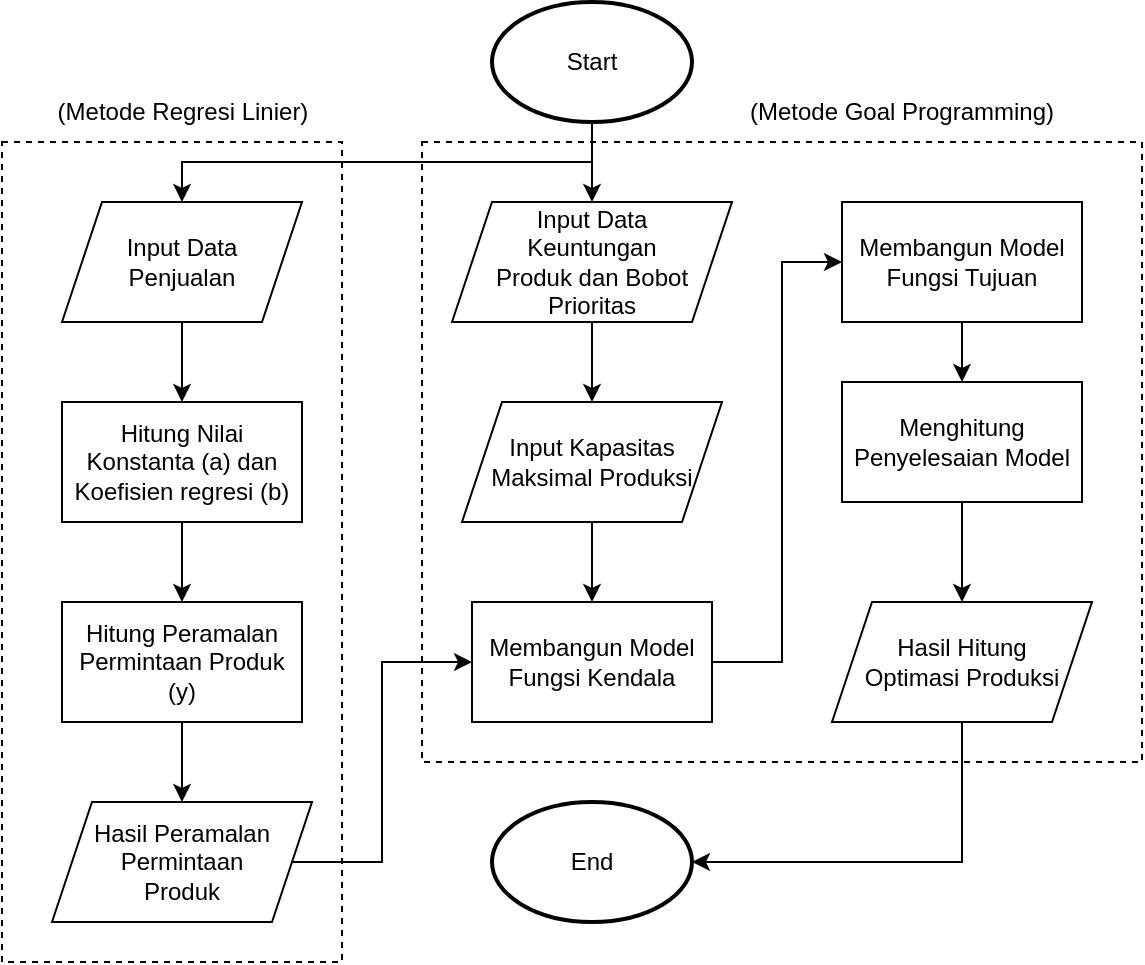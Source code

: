 <mxfile version="24.7.5">
  <diagram name="Page-1" id="04ESzl_w3RXH1Vs6bvv6">
    <mxGraphModel dx="1050" dy="603" grid="1" gridSize="10" guides="1" tooltips="1" connect="1" arrows="1" fold="1" page="1" pageScale="1" pageWidth="1100" pageHeight="850" math="0" shadow="0">
      <root>
        <mxCell id="0" />
        <mxCell id="1" parent="0" />
        <mxCell id="-gIiQlug9WrT8X33pGCs-4" value="" style="rounded=0;whiteSpace=wrap;html=1;fillColor=none;dashed=1;" vertex="1" parent="1">
          <mxGeometry x="170" y="120" width="170" height="410" as="geometry" />
        </mxCell>
        <mxCell id="-gIiQlug9WrT8X33pGCs-5" value="" style="rounded=0;whiteSpace=wrap;html=1;fillColor=none;dashed=1;" vertex="1" parent="1">
          <mxGeometry x="380" y="120" width="360" height="310" as="geometry" />
        </mxCell>
        <mxCell id="oYtDR6zYdQn8z731eVmW-5" style="edgeStyle=orthogonalEdgeStyle;rounded=0;orthogonalLoop=1;jettySize=auto;html=1;" parent="1" source="-gIiQlug9WrT8X33pGCs-2" target="oYtDR6zYdQn8z731eVmW-4" edge="1">
          <mxGeometry relative="1" as="geometry">
            <mxPoint x="460" y="120" as="sourcePoint" />
          </mxGeometry>
        </mxCell>
        <mxCell id="oYtDR6zYdQn8z731eVmW-6" style="edgeStyle=orthogonalEdgeStyle;rounded=0;orthogonalLoop=1;jettySize=auto;html=1;" parent="1" source="-gIiQlug9WrT8X33pGCs-2" target="oYtDR6zYdQn8z731eVmW-3" edge="1">
          <mxGeometry relative="1" as="geometry">
            <mxPoint x="400" y="80" as="sourcePoint" />
            <Array as="points">
              <mxPoint x="465" y="130" />
              <mxPoint x="260" y="130" />
            </Array>
          </mxGeometry>
        </mxCell>
        <mxCell id="oYtDR6zYdQn8z731eVmW-11" style="edgeStyle=orthogonalEdgeStyle;rounded=0;orthogonalLoop=1;jettySize=auto;html=1;" parent="1" source="oYtDR6zYdQn8z731eVmW-2" target="oYtDR6zYdQn8z731eVmW-10" edge="1">
          <mxGeometry relative="1" as="geometry" />
        </mxCell>
        <mxCell id="oYtDR6zYdQn8z731eVmW-2" value="Hitung Nilai Konstanta (a) dan Koefisien regresi (b)" style="rounded=0;whiteSpace=wrap;html=1;" parent="1" vertex="1">
          <mxGeometry x="200" y="250" width="120" height="60" as="geometry" />
        </mxCell>
        <mxCell id="oYtDR6zYdQn8z731eVmW-8" style="edgeStyle=orthogonalEdgeStyle;rounded=0;orthogonalLoop=1;jettySize=auto;html=1;" parent="1" source="oYtDR6zYdQn8z731eVmW-3" target="oYtDR6zYdQn8z731eVmW-2" edge="1">
          <mxGeometry relative="1" as="geometry">
            <mxPoint x="260" y="150" as="targetPoint" />
          </mxGeometry>
        </mxCell>
        <mxCell id="oYtDR6zYdQn8z731eVmW-3" value="Input Data&lt;div&gt;Penjualan&lt;/div&gt;" style="shape=parallelogram;perimeter=parallelogramPerimeter;whiteSpace=wrap;html=1;fixedSize=1;" parent="1" vertex="1">
          <mxGeometry x="200" y="150" width="120" height="60" as="geometry" />
        </mxCell>
        <mxCell id="oYtDR6zYdQn8z731eVmW-14" style="edgeStyle=orthogonalEdgeStyle;rounded=0;orthogonalLoop=1;jettySize=auto;html=1;" parent="1" source="oYtDR6zYdQn8z731eVmW-4" target="oYtDR6zYdQn8z731eVmW-13" edge="1">
          <mxGeometry relative="1" as="geometry" />
        </mxCell>
        <mxCell id="oYtDR6zYdQn8z731eVmW-4" value="Input Data&lt;div&gt;Keuntungan&lt;/div&gt;&lt;div&gt;Produk dan Bobot Prioritas&lt;/div&gt;" style="shape=parallelogram;perimeter=parallelogramPerimeter;whiteSpace=wrap;html=1;fixedSize=1;" parent="1" vertex="1">
          <mxGeometry x="395" y="150" width="140" height="60" as="geometry" />
        </mxCell>
        <mxCell id="oYtDR6zYdQn8z731eVmW-16" style="edgeStyle=orthogonalEdgeStyle;rounded=0;orthogonalLoop=1;jettySize=auto;html=1;" parent="1" source="oYtDR6zYdQn8z731eVmW-10" target="oYtDR6zYdQn8z731eVmW-15" edge="1">
          <mxGeometry relative="1" as="geometry" />
        </mxCell>
        <mxCell id="oYtDR6zYdQn8z731eVmW-10" value="Hitung Peramalan Permintaan Produk (y)" style="rounded=0;whiteSpace=wrap;html=1;" parent="1" vertex="1">
          <mxGeometry x="200" y="350" width="120" height="60" as="geometry" />
        </mxCell>
        <mxCell id="oYtDR6zYdQn8z731eVmW-24" style="edgeStyle=orthogonalEdgeStyle;rounded=0;orthogonalLoop=1;jettySize=auto;html=1;" parent="1" source="oYtDR6zYdQn8z731eVmW-12" target="oYtDR6zYdQn8z731eVmW-20" edge="1">
          <mxGeometry relative="1" as="geometry">
            <Array as="points">
              <mxPoint x="560" y="380" />
              <mxPoint x="560" y="180" />
            </Array>
          </mxGeometry>
        </mxCell>
        <mxCell id="oYtDR6zYdQn8z731eVmW-12" value="Membangun Model&lt;div&gt;Fungsi Kendala&lt;/div&gt;" style="rounded=0;whiteSpace=wrap;html=1;" parent="1" vertex="1">
          <mxGeometry x="405" y="350" width="120" height="60" as="geometry" />
        </mxCell>
        <mxCell id="oYtDR6zYdQn8z731eVmW-18" style="edgeStyle=orthogonalEdgeStyle;rounded=0;orthogonalLoop=1;jettySize=auto;html=1;" parent="1" source="oYtDR6zYdQn8z731eVmW-13" target="oYtDR6zYdQn8z731eVmW-12" edge="1">
          <mxGeometry relative="1" as="geometry" />
        </mxCell>
        <mxCell id="oYtDR6zYdQn8z731eVmW-13" value="Input Kapasitas Maksimal Produksi" style="shape=parallelogram;perimeter=parallelogramPerimeter;whiteSpace=wrap;html=1;fixedSize=1;" parent="1" vertex="1">
          <mxGeometry x="400" y="250" width="130" height="60" as="geometry" />
        </mxCell>
        <mxCell id="oYtDR6zYdQn8z731eVmW-17" style="edgeStyle=orthogonalEdgeStyle;rounded=0;orthogonalLoop=1;jettySize=auto;html=1;" parent="1" source="oYtDR6zYdQn8z731eVmW-15" target="oYtDR6zYdQn8z731eVmW-12" edge="1">
          <mxGeometry relative="1" as="geometry">
            <Array as="points">
              <mxPoint x="360" y="480" />
              <mxPoint x="360" y="380" />
            </Array>
          </mxGeometry>
        </mxCell>
        <mxCell id="oYtDR6zYdQn8z731eVmW-15" value="Hasil Peramalan Permintaan&lt;div&gt;Produk&lt;/div&gt;" style="shape=parallelogram;perimeter=parallelogramPerimeter;whiteSpace=wrap;html=1;fixedSize=1;" parent="1" vertex="1">
          <mxGeometry x="195" y="450" width="130" height="60" as="geometry" />
        </mxCell>
        <mxCell id="oYtDR6zYdQn8z731eVmW-26" style="edgeStyle=orthogonalEdgeStyle;rounded=0;orthogonalLoop=1;jettySize=auto;html=1;" parent="1" source="oYtDR6zYdQn8z731eVmW-20" target="oYtDR6zYdQn8z731eVmW-25" edge="1">
          <mxGeometry relative="1" as="geometry" />
        </mxCell>
        <mxCell id="oYtDR6zYdQn8z731eVmW-20" value="Membangun Model&lt;div&gt;Fungsi Tujuan&lt;/div&gt;" style="rounded=0;whiteSpace=wrap;html=1;" parent="1" vertex="1">
          <mxGeometry x="590" y="150" width="120" height="60" as="geometry" />
        </mxCell>
        <mxCell id="oYtDR6zYdQn8z731eVmW-28" style="edgeStyle=orthogonalEdgeStyle;rounded=0;orthogonalLoop=1;jettySize=auto;html=1;" parent="1" source="oYtDR6zYdQn8z731eVmW-25" target="oYtDR6zYdQn8z731eVmW-27" edge="1">
          <mxGeometry relative="1" as="geometry" />
        </mxCell>
        <mxCell id="oYtDR6zYdQn8z731eVmW-25" value="Menghitung Penyelesaian Model" style="rounded=0;whiteSpace=wrap;html=1;" parent="1" vertex="1">
          <mxGeometry x="590" y="240" width="120" height="60" as="geometry" />
        </mxCell>
        <mxCell id="oYtDR6zYdQn8z731eVmW-30" style="edgeStyle=orthogonalEdgeStyle;rounded=0;orthogonalLoop=1;jettySize=auto;html=1;" parent="1" source="oYtDR6zYdQn8z731eVmW-27" target="-gIiQlug9WrT8X33pGCs-3" edge="1">
          <mxGeometry relative="1" as="geometry">
            <mxPoint x="520" y="480" as="targetPoint" />
            <Array as="points">
              <mxPoint x="650" y="480" />
            </Array>
          </mxGeometry>
        </mxCell>
        <mxCell id="oYtDR6zYdQn8z731eVmW-27" value="Hasil Hitung&lt;div&gt;Optimasi Produksi&lt;/div&gt;" style="shape=parallelogram;perimeter=parallelogramPerimeter;whiteSpace=wrap;html=1;fixedSize=1;" parent="1" vertex="1">
          <mxGeometry x="585" y="350" width="130" height="60" as="geometry" />
        </mxCell>
        <mxCell id="-gIiQlug9WrT8X33pGCs-2" value="Start" style="strokeWidth=2;html=1;shape=mxgraph.flowchart.start_1;whiteSpace=wrap;" vertex="1" parent="1">
          <mxGeometry x="415" y="50" width="100" height="60" as="geometry" />
        </mxCell>
        <mxCell id="-gIiQlug9WrT8X33pGCs-3" value="End" style="strokeWidth=2;html=1;shape=mxgraph.flowchart.start_1;whiteSpace=wrap;" vertex="1" parent="1">
          <mxGeometry x="415" y="450" width="100" height="60" as="geometry" />
        </mxCell>
        <mxCell id="-gIiQlug9WrT8X33pGCs-7" value="(Metode Regresi Linier)" style="text;html=1;align=center;verticalAlign=middle;whiteSpace=wrap;rounded=0;" vertex="1" parent="1">
          <mxGeometry x="192.5" y="90" width="135" height="30" as="geometry" />
        </mxCell>
        <mxCell id="-gIiQlug9WrT8X33pGCs-8" value="(Metode Goal Programming)" style="text;html=1;align=center;verticalAlign=middle;whiteSpace=wrap;rounded=0;" vertex="1" parent="1">
          <mxGeometry x="540" y="90" width="160" height="30" as="geometry" />
        </mxCell>
      </root>
    </mxGraphModel>
  </diagram>
</mxfile>
